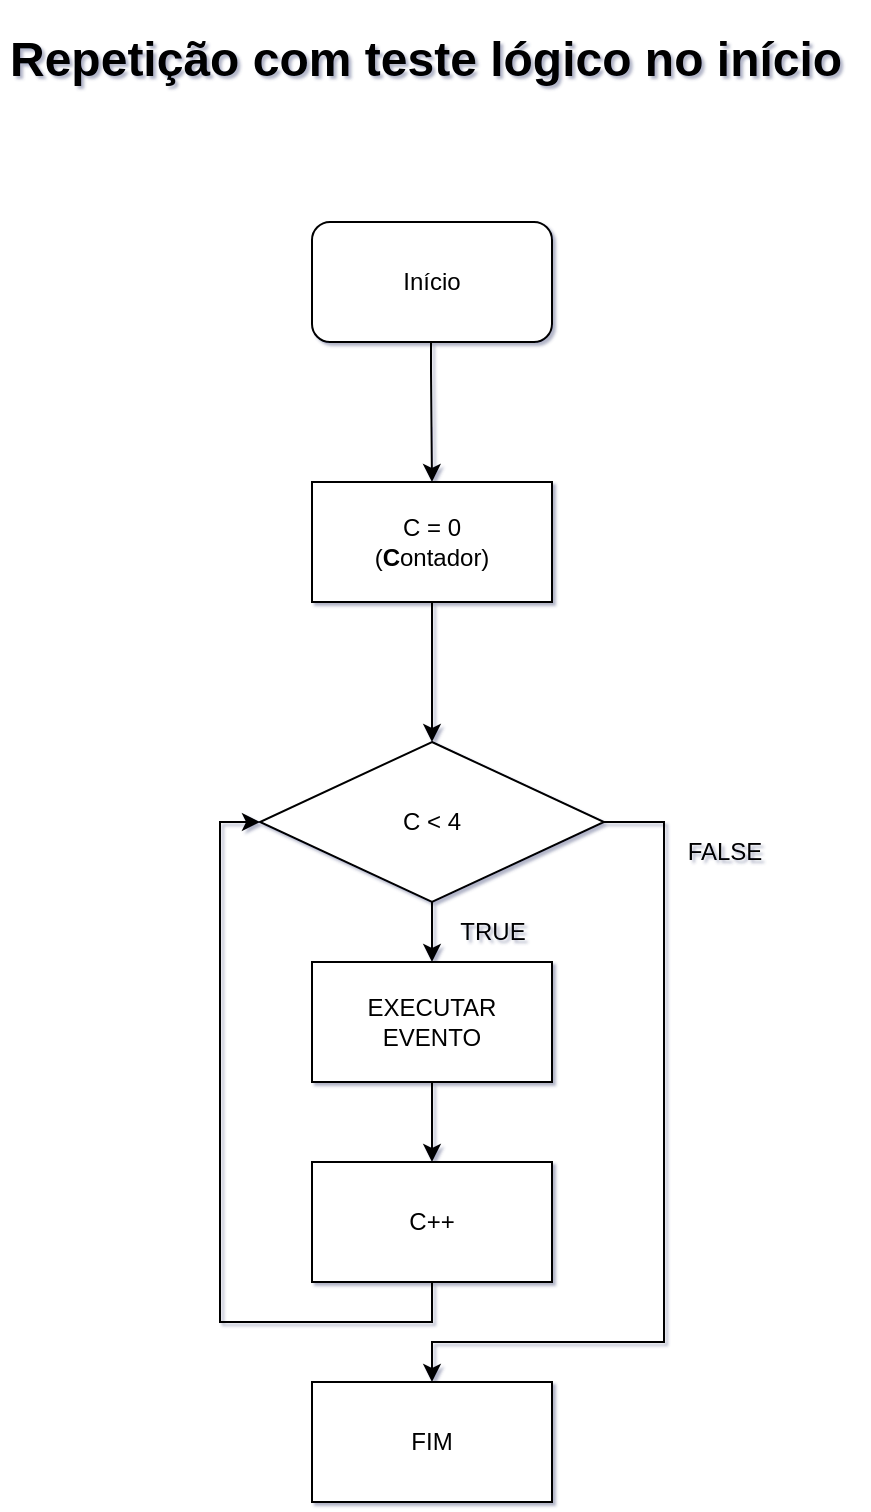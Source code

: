 <mxfile version="20.2.8" type="device" pages="4"><diagram id="mwZkZBTsacqHNl1UAmLb" name="Repetição Teste No Início"><mxGraphModel dx="868" dy="482" grid="1" gridSize="10" guides="1" tooltips="1" connect="1" arrows="1" fold="1" page="1" pageScale="1" pageWidth="827" pageHeight="1169" math="0" shadow="1"><root><mxCell id="0"/><mxCell id="1" parent="0"/><mxCell id="VY9z3VnFP6kdnEPpXius-12" value="" style="edgeStyle=orthogonalEdgeStyle;rounded=0;orthogonalLoop=1;jettySize=auto;html=1;fontSize=12;" parent="1" source="VY9z3VnFP6kdnEPpXius-1" target="VY9z3VnFP6kdnEPpXius-11" edge="1"><mxGeometry relative="1" as="geometry"/></mxCell><mxCell id="VY9z3VnFP6kdnEPpXius-1" value="&lt;h1&gt;Repetição com teste lógico no início&lt;/h1&gt;" style="text;html=1;strokeColor=none;fillColor=none;spacing=5;spacingTop=-20;whiteSpace=wrap;overflow=hidden;rounded=0;" parent="1" vertex="1"><mxGeometry x="198" y="39" width="431" height="120" as="geometry"/></mxCell><mxCell id="VY9z3VnFP6kdnEPpXius-2" value="Início" style="rounded=1;whiteSpace=wrap;html=1;fontSize=12;" parent="1" vertex="1"><mxGeometry x="354" y="140" width="120" height="60" as="geometry"/></mxCell><mxCell id="VY9z3VnFP6kdnEPpXius-14" value="" style="edgeStyle=orthogonalEdgeStyle;rounded=0;orthogonalLoop=1;jettySize=auto;html=1;fontSize=12;" parent="1" source="VY9z3VnFP6kdnEPpXius-11" target="VY9z3VnFP6kdnEPpXius-13" edge="1"><mxGeometry relative="1" as="geometry"/></mxCell><mxCell id="VY9z3VnFP6kdnEPpXius-11" value="C = 0&lt;br&gt;(&lt;b&gt;C&lt;/b&gt;ontador)" style="rounded=0;whiteSpace=wrap;html=1;fontSize=12;" parent="1" vertex="1"><mxGeometry x="354" y="270" width="120" height="60" as="geometry"/></mxCell><mxCell id="NRDz4IhCXr7iaxszvBwq-5" value="" style="edgeStyle=orthogonalEdgeStyle;rounded=0;orthogonalLoop=1;jettySize=auto;html=1;fontSize=12;fontColor=#999999;" parent="1" source="VY9z3VnFP6kdnEPpXius-13" target="NRDz4IhCXr7iaxszvBwq-1" edge="1"><mxGeometry relative="1" as="geometry"/></mxCell><mxCell id="VY9z3VnFP6kdnEPpXius-13" value="C&amp;nbsp;&amp;lt; 4" style="rhombus;whiteSpace=wrap;html=1;rounded=0;" parent="1" vertex="1"><mxGeometry x="328" y="400" width="172" height="80" as="geometry"/></mxCell><mxCell id="VY9z3VnFP6kdnEPpXius-17" value="FIM" style="whiteSpace=wrap;html=1;rounded=0;" parent="1" vertex="1"><mxGeometry x="354" y="720" width="120" height="60" as="geometry"/></mxCell><mxCell id="VY9z3VnFP6kdnEPpXius-21" style="edgeStyle=orthogonalEdgeStyle;rounded=0;orthogonalLoop=1;jettySize=auto;html=1;fontSize=12;entryX=0;entryY=0.5;entryDx=0;entryDy=0;exitX=0.5;exitY=1;exitDx=0;exitDy=0;" parent="1" source="MHpJJWW_OGbOVh6DJXBq-2" target="VY9z3VnFP6kdnEPpXius-13" edge="1"><mxGeometry relative="1" as="geometry"><mxPoint x="200" y="590" as="targetPoint"/><Array as="points"><mxPoint x="414" y="690"/><mxPoint x="308" y="690"/><mxPoint x="308" y="440"/></Array><mxPoint x="414" y="770" as="sourcePoint"/></mxGeometry></mxCell><mxCell id="VY9z3VnFP6kdnEPpXius-26" style="edgeStyle=orthogonalEdgeStyle;rounded=0;orthogonalLoop=1;jettySize=auto;html=1;fontSize=12;entryX=0.5;entryY=0;entryDx=0;entryDy=0;exitX=1;exitY=0.5;exitDx=0;exitDy=0;" parent="1" source="VY9z3VnFP6kdnEPpXius-13" target="VY9z3VnFP6kdnEPpXius-17" edge="1"><mxGeometry relative="1" as="geometry"><mxPoint x="600" y="300" as="targetPoint"/><Array as="points"><mxPoint x="530" y="440"/><mxPoint x="530" y="700"/><mxPoint x="414" y="700"/></Array></mxGeometry></mxCell><mxCell id="MHpJJWW_OGbOVh6DJXBq-3" value="" style="edgeStyle=orthogonalEdgeStyle;rounded=0;orthogonalLoop=1;jettySize=auto;html=1;fontSize=12;fontColor=#000000;" parent="1" source="NRDz4IhCXr7iaxszvBwq-1" target="MHpJJWW_OGbOVh6DJXBq-2" edge="1"><mxGeometry relative="1" as="geometry"/></mxCell><mxCell id="NRDz4IhCXr7iaxszvBwq-1" value="EXECUTAR&lt;br&gt;EVENTO" style="whiteSpace=wrap;html=1;rounded=0;" parent="1" vertex="1"><mxGeometry x="354" y="510" width="120" height="60" as="geometry"/></mxCell><mxCell id="MHpJJWW_OGbOVh6DJXBq-2" value="C++" style="whiteSpace=wrap;html=1;rounded=0;" parent="1" vertex="1"><mxGeometry x="354" y="610" width="120" height="60" as="geometry"/></mxCell><mxCell id="7RKS0wYXXTfYAxcCZVCG-1" value="&lt;font color=&quot;#000000&quot;&gt;TRUE&lt;/font&gt;" style="text;html=1;align=center;verticalAlign=middle;resizable=0;points=[];autosize=1;strokeColor=none;fillColor=none;fontSize=12;fontColor=#999999;" parent="1" vertex="1"><mxGeometry x="414" y="480" width="60" height="30" as="geometry"/></mxCell><mxCell id="7RKS0wYXXTfYAxcCZVCG-2" value="&lt;font color=&quot;#000000&quot;&gt;FALSE&lt;/font&gt;" style="text;html=1;align=center;verticalAlign=middle;resizable=0;points=[];autosize=1;strokeColor=none;fillColor=none;fontSize=12;fontColor=#999999;" parent="1" vertex="1"><mxGeometry x="530" y="440" width="60" height="30" as="geometry"/></mxCell></root></mxGraphModel></diagram><diagram name="Repetição Teste No Final" id="Z-yzgP3N-HMfmbSHHI8j"><mxGraphModel dx="1335" dy="742" grid="1" gridSize="10" guides="1" tooltips="1" connect="1" arrows="1" fold="1" page="1" pageScale="1" pageWidth="827" pageHeight="1169" background="none" math="0" shadow="1"><root><mxCell id="0M3iJPFxxhHwzQWJtFWL-0"/><mxCell id="0M3iJPFxxhHwzQWJtFWL-1" parent="0M3iJPFxxhHwzQWJtFWL-0"/><mxCell id="0M3iJPFxxhHwzQWJtFWL-3" value="&lt;h1&gt;Repetição com teste lógico no final&lt;/h1&gt;&lt;div&gt;&lt;br&gt;&lt;/div&gt;" style="text;html=1;strokeColor=none;fillColor=none;spacing=5;spacingTop=-20;whiteSpace=wrap;overflow=hidden;rounded=0;" vertex="1" parent="0M3iJPFxxhHwzQWJtFWL-1"><mxGeometry x="198" y="40" width="431" height="120" as="geometry"/></mxCell><mxCell id="CxUd_pbWx4Dpc_NA38EO-0" value="" style="edgeStyle=orthogonalEdgeStyle;rounded=0;orthogonalLoop=1;jettySize=auto;html=1;fontSize=12;" edge="1" parent="0M3iJPFxxhHwzQWJtFWL-1" target="CxUd_pbWx4Dpc_NA38EO-3"><mxGeometry relative="1" as="geometry"><mxPoint x="413.5" y="200" as="sourcePoint"/></mxGeometry></mxCell><mxCell id="CxUd_pbWx4Dpc_NA38EO-1" value="Início" style="rounded=0;whiteSpace=wrap;html=1;fontSize=12;" vertex="1" parent="0M3iJPFxxhHwzQWJtFWL-1"><mxGeometry x="354" y="140" width="120" height="60" as="geometry"/></mxCell><mxCell id="CxUd_pbWx4Dpc_NA38EO-2" value="" style="edgeStyle=orthogonalEdgeStyle;rounded=0;orthogonalLoop=1;jettySize=auto;html=1;fontSize=12;" edge="1" parent="0M3iJPFxxhHwzQWJtFWL-1" source="CxUd_pbWx4Dpc_NA38EO-3" target="CxUd_pbWx4Dpc_NA38EO-15"><mxGeometry relative="1" as="geometry"><mxPoint x="414" y="400" as="targetPoint"/></mxGeometry></mxCell><mxCell id="CxUd_pbWx4Dpc_NA38EO-3" value="C = 0&lt;br&gt;(&lt;b&gt;C&lt;/b&gt;ontador)" style="rounded=0;whiteSpace=wrap;html=1;fontSize=12;" vertex="1" parent="0M3iJPFxxhHwzQWJtFWL-1"><mxGeometry x="354" y="270" width="120" height="60" as="geometry"/></mxCell><mxCell id="CxUd_pbWx4Dpc_NA38EO-4" value="" style="edgeStyle=orthogonalEdgeStyle;rounded=0;orthogonalLoop=1;jettySize=auto;html=1;fontSize=12;fontColor=#999999;" edge="1" parent="0M3iJPFxxhHwzQWJtFWL-1" source="CxUd_pbWx4Dpc_NA38EO-15"><mxGeometry relative="1" as="geometry"><mxPoint x="414" y="480" as="sourcePoint"/><mxPoint x="414" y="510" as="targetPoint"/></mxGeometry></mxCell><mxCell id="CxUd_pbWx4Dpc_NA38EO-8" value="FIM" style="whiteSpace=wrap;html=1;rounded=0;" vertex="1" parent="0M3iJPFxxhHwzQWJtFWL-1"><mxGeometry x="354" y="740" width="120" height="60" as="geometry"/></mxCell><mxCell id="CxUd_pbWx4Dpc_NA38EO-11" style="edgeStyle=orthogonalEdgeStyle;rounded=0;orthogonalLoop=1;jettySize=auto;html=1;fontSize=12;entryX=1;entryY=0.5;entryDx=0;entryDy=0;exitX=1;exitY=0.5;exitDx=0;exitDy=0;" edge="1" parent="0M3iJPFxxhHwzQWJtFWL-1" source="CxUd_pbWx4Dpc_NA38EO-15" target="CxUd_pbWx4Dpc_NA38EO-14"><mxGeometry relative="1" as="geometry"><mxPoint x="600" y="300" as="targetPoint"/><Array as="points"><mxPoint x="530" y="440"/><mxPoint x="530" y="650"/></Array><mxPoint x="500" y="440" as="sourcePoint"/></mxGeometry></mxCell><mxCell id="CxUd_pbWx4Dpc_NA38EO-12" value="" style="edgeStyle=orthogonalEdgeStyle;rounded=0;orthogonalLoop=1;jettySize=auto;html=1;fontSize=12;fontColor=#999999;" edge="1" parent="0M3iJPFxxhHwzQWJtFWL-1"><mxGeometry relative="1" as="geometry"><mxPoint x="414" y="570" as="sourcePoint"/><mxPoint x="414" y="610" as="targetPoint"/></mxGeometry></mxCell><mxCell id="CxUd_pbWx4Dpc_NA38EO-20" value="" style="edgeStyle=orthogonalEdgeStyle;rounded=0;orthogonalLoop=1;jettySize=auto;html=1;fontSize=12;fontColor=#999999;" edge="1" parent="0M3iJPFxxhHwzQWJtFWL-1" source="CxUd_pbWx4Dpc_NA38EO-14" target="CxUd_pbWx4Dpc_NA38EO-8"><mxGeometry relative="1" as="geometry"/></mxCell><mxCell id="CxUd_pbWx4Dpc_NA38EO-14" value="C &amp;lt; 4" style="rhombus;whiteSpace=wrap;html=1;rounded=0;" vertex="1" parent="0M3iJPFxxhHwzQWJtFWL-1"><mxGeometry x="328" y="610" width="172" height="80" as="geometry"/></mxCell><mxCell id="CxUd_pbWx4Dpc_NA38EO-15" value="EXECUTAR&lt;br&gt;EVENTO" style="whiteSpace=wrap;html=1;rounded=0;" vertex="1" parent="0M3iJPFxxhHwzQWJtFWL-1"><mxGeometry x="354" y="410" width="120" height="60" as="geometry"/></mxCell><mxCell id="CxUd_pbWx4Dpc_NA38EO-16" value="C++" style="whiteSpace=wrap;html=1;rounded=0;" vertex="1" parent="0M3iJPFxxhHwzQWJtFWL-1"><mxGeometry x="354" y="510" width="120" height="60" as="geometry"/></mxCell><mxCell id="CxUd_pbWx4Dpc_NA38EO-21" value="&lt;font color=&quot;#000000&quot;&gt;TRUE&lt;/font&gt;" style="text;html=1;align=center;verticalAlign=middle;resizable=0;points=[];autosize=1;strokeColor=none;fillColor=none;fontSize=12;fontColor=#999999;rounded=0;" vertex="1" parent="0M3iJPFxxhHwzQWJtFWL-1"><mxGeometry x="414" y="700" width="60" height="30" as="geometry"/></mxCell><mxCell id="CxUd_pbWx4Dpc_NA38EO-22" value="&lt;font color=&quot;#000000&quot;&gt;FALSE&lt;/font&gt;" style="text;html=1;align=center;verticalAlign=middle;resizable=0;points=[];autosize=1;strokeColor=none;fillColor=none;fontSize=12;fontColor=#999999;rounded=0;" vertex="1" parent="0M3iJPFxxhHwzQWJtFWL-1"><mxGeometry x="530" y="540" width="60" height="30" as="geometry"/></mxCell></root></mxGraphModel></diagram><diagram name="Repetição com Variável de Controle" id="oA8KGV7VfzkxHeeoaLa_"><mxGraphModel dx="868" dy="482" grid="1" gridSize="10" guides="1" tooltips="1" connect="1" arrows="1" fold="1" page="1" pageScale="1" pageWidth="827" pageHeight="1169" background="none" math="0" shadow="1"><root><mxCell id="ISXOSzZJW96yM2HjwRe9-0"/><mxCell id="ISXOSzZJW96yM2HjwRe9-1" parent="ISXOSzZJW96yM2HjwRe9-0"/><mxCell id="ISXOSzZJW96yM2HjwRe9-3" value="" style="edgeStyle=orthogonalEdgeStyle;rounded=0;orthogonalLoop=1;jettySize=auto;html=1;fontSize=12;" edge="1" parent="ISXOSzZJW96yM2HjwRe9-1"><mxGeometry relative="1" as="geometry"><mxPoint x="413.5" y="200" as="sourcePoint"/><mxPoint x="414" y="270" as="targetPoint"/><Array as="points"><mxPoint x="414" y="230"/><mxPoint x="414" y="230"/></Array></mxGeometry></mxCell><mxCell id="8lx7G81jisw8Ync3z2aP-2" value="" style="edgeStyle=orthogonalEdgeStyle;orthogonalLoop=1;jettySize=auto;html=1;fontSize=12;fontColor=#000000;" edge="1" parent="ISXOSzZJW96yM2HjwRe9-1" source="ISXOSzZJW96yM2HjwRe9-4" target="8lx7G81jisw8Ync3z2aP-0"><mxGeometry relative="1" as="geometry"/></mxCell><mxCell id="ISXOSzZJW96yM2HjwRe9-4" value="Início" style="rounded=0;whiteSpace=wrap;html=1;fontSize=12;" vertex="1" parent="ISXOSzZJW96yM2HjwRe9-1"><mxGeometry x="354" y="140" width="120" height="60" as="geometry"/></mxCell><mxCell id="ISXOSzZJW96yM2HjwRe9-9" style="edgeStyle=orthogonalEdgeStyle;rounded=0;orthogonalLoop=1;jettySize=auto;html=1;fontSize=12;entryX=1;entryY=0.5;entryDx=0;entryDy=0;exitX=1;exitY=0.5;exitDx=0;exitDy=0;" edge="1" parent="ISXOSzZJW96yM2HjwRe9-1" source="8lx7G81jisw8Ync3z2aP-0" target="ISXOSzZJW96yM2HjwRe9-14"><mxGeometry relative="1" as="geometry"><mxPoint x="600" y="300" as="targetPoint"/><Array as="points"><mxPoint x="530" y="290"/><mxPoint x="530" y="540"/></Array><mxPoint x="500" y="440" as="sourcePoint"/></mxGeometry></mxCell><mxCell id="8lx7G81jisw8Ync3z2aP-3" value="" style="edgeStyle=orthogonalEdgeStyle;orthogonalLoop=1;jettySize=auto;html=1;fontSize=12;fontColor=#000000;entryX=0;entryY=0.5;entryDx=0;entryDy=0;" edge="1" parent="ISXOSzZJW96yM2HjwRe9-1" source="ISXOSzZJW96yM2HjwRe9-13" target="8lx7G81jisw8Ync3z2aP-0"><mxGeometry relative="1" as="geometry"><Array as="points"><mxPoint x="414" y="490"/><mxPoint x="298" y="490"/><mxPoint x="298" y="290"/></Array></mxGeometry></mxCell><mxCell id="ISXOSzZJW96yM2HjwRe9-13" value="EXECUTAR&lt;br&gt;EVENTO" style="whiteSpace=wrap;html=1;rounded=0;" vertex="1" parent="ISXOSzZJW96yM2HjwRe9-1"><mxGeometry x="354" y="410" width="120" height="60" as="geometry"/></mxCell><mxCell id="ISXOSzZJW96yM2HjwRe9-14" value="FIM" style="whiteSpace=wrap;html=1;rounded=0;" vertex="1" parent="ISXOSzZJW96yM2HjwRe9-1"><mxGeometry x="354" y="510" width="120" height="60" as="geometry"/></mxCell><mxCell id="ISXOSzZJW96yM2HjwRe9-16" value="&lt;font color=&quot;#000000&quot;&gt;FALSE&lt;/font&gt;" style="text;html=1;align=center;verticalAlign=middle;resizable=0;points=[];autosize=1;strokeColor=none;fillColor=none;fontSize=12;fontColor=#999999;rounded=0;" vertex="1" parent="ISXOSzZJW96yM2HjwRe9-1"><mxGeometry x="530" y="290" width="60" height="30" as="geometry"/></mxCell><mxCell id="8lx7G81jisw8Ync3z2aP-4" value="" style="edgeStyle=orthogonalEdgeStyle;orthogonalLoop=1;jettySize=auto;html=1;fontSize=12;fontColor=#000000;" edge="1" parent="ISXOSzZJW96yM2HjwRe9-1" source="8lx7G81jisw8Ync3z2aP-0" target="ISXOSzZJW96yM2HjwRe9-13"><mxGeometry relative="1" as="geometry"/></mxCell><mxCell id="8lx7G81jisw8Ync3z2aP-0" value="FOR (int C = 0; C &amp;lt;= 3; C++)&lt;br&gt;(&lt;b&gt;C&lt;/b&gt;ontador)" style="shape=hexagon;perimeter=hexagonPerimeter2;whiteSpace=wrap;html=1;fixedSize=1;fontSize=12;fontColor=#000000;" vertex="1" parent="ISXOSzZJW96yM2HjwRe9-1"><mxGeometry x="318" y="250" width="192" height="80" as="geometry"/></mxCell><mxCell id="8lx7G81jisw8Ync3z2aP-5" value="&lt;font color=&quot;#000000&quot;&gt;TRUE&lt;/font&gt;" style="text;html=1;align=center;verticalAlign=middle;resizable=0;points=[];autosize=1;strokeColor=none;fillColor=none;fontSize=12;fontColor=#999999;" vertex="1" parent="ISXOSzZJW96yM2HjwRe9-1"><mxGeometry x="414" y="350" width="60" height="30" as="geometry"/></mxCell><mxCell id="jZOZmwV1JAV69_EmBklP-0" value="" style="edgeStyle=orthogonalEdgeStyle;rounded=0;orthogonalLoop=1;jettySize=auto;html=1;fontSize=12;" edge="1" parent="ISXOSzZJW96yM2HjwRe9-1"><mxGeometry relative="1" as="geometry"><mxPoint x="413.5" y="710" as="sourcePoint"/><mxPoint x="414" y="780" as="targetPoint"/><Array as="points"><mxPoint x="414" y="740"/><mxPoint x="414" y="740"/></Array></mxGeometry></mxCell><mxCell id="jZOZmwV1JAV69_EmBklP-1" value="" style="edgeStyle=orthogonalEdgeStyle;orthogonalLoop=1;jettySize=auto;html=1;fontSize=12;fontColor=#000000;" edge="1" source="jZOZmwV1JAV69_EmBklP-2" target="jZOZmwV1JAV69_EmBklP-9" parent="ISXOSzZJW96yM2HjwRe9-1"><mxGeometry relative="1" as="geometry"/></mxCell><mxCell id="jZOZmwV1JAV69_EmBklP-2" value="Início" style="rounded=0;whiteSpace=wrap;html=1;fontSize=12;" vertex="1" parent="ISXOSzZJW96yM2HjwRe9-1"><mxGeometry x="354" y="650" width="120" height="60" as="geometry"/></mxCell><mxCell id="jZOZmwV1JAV69_EmBklP-3" style="edgeStyle=orthogonalEdgeStyle;rounded=0;orthogonalLoop=1;jettySize=auto;html=1;fontSize=12;entryX=1;entryY=0.5;entryDx=0;entryDy=0;exitX=1;exitY=0.5;exitDx=0;exitDy=0;" edge="1" source="jZOZmwV1JAV69_EmBklP-9" target="jZOZmwV1JAV69_EmBklP-6" parent="ISXOSzZJW96yM2HjwRe9-1"><mxGeometry relative="1" as="geometry"><mxPoint x="600" y="810" as="targetPoint"/><Array as="points"><mxPoint x="530" y="800"/><mxPoint x="530" y="1050"/></Array><mxPoint x="500" y="950" as="sourcePoint"/></mxGeometry></mxCell><mxCell id="jZOZmwV1JAV69_EmBklP-4" value="" style="edgeStyle=orthogonalEdgeStyle;orthogonalLoop=1;jettySize=auto;html=1;fontSize=12;fontColor=#000000;entryX=0;entryY=0.5;entryDx=0;entryDy=0;" edge="1" source="jZOZmwV1JAV69_EmBklP-5" target="jZOZmwV1JAV69_EmBklP-9" parent="ISXOSzZJW96yM2HjwRe9-1"><mxGeometry relative="1" as="geometry"><Array as="points"><mxPoint x="414" y="1000"/><mxPoint x="298" y="1000"/><mxPoint x="298" y="800"/></Array></mxGeometry></mxCell><mxCell id="jZOZmwV1JAV69_EmBklP-5" value="EXECUTAR&lt;br&gt;EVENTO" style="whiteSpace=wrap;html=1;rounded=0;" vertex="1" parent="ISXOSzZJW96yM2HjwRe9-1"><mxGeometry x="354" y="920" width="120" height="60" as="geometry"/></mxCell><mxCell id="jZOZmwV1JAV69_EmBklP-6" value="FIM" style="whiteSpace=wrap;html=1;rounded=0;" vertex="1" parent="ISXOSzZJW96yM2HjwRe9-1"><mxGeometry x="354" y="1020" width="120" height="60" as="geometry"/></mxCell><mxCell id="jZOZmwV1JAV69_EmBklP-7" value="&lt;font color=&quot;#000000&quot;&gt;FALSE&lt;/font&gt;" style="text;html=1;align=center;verticalAlign=middle;resizable=0;points=[];autosize=1;strokeColor=none;fillColor=none;fontSize=12;fontColor=#999999;rounded=0;" vertex="1" parent="ISXOSzZJW96yM2HjwRe9-1"><mxGeometry x="530" y="800" width="60" height="30" as="geometry"/></mxCell><mxCell id="jZOZmwV1JAV69_EmBklP-8" value="" style="edgeStyle=orthogonalEdgeStyle;orthogonalLoop=1;jettySize=auto;html=1;fontSize=12;fontColor=#000000;" edge="1" source="jZOZmwV1JAV69_EmBklP-9" target="jZOZmwV1JAV69_EmBklP-5" parent="ISXOSzZJW96yM2HjwRe9-1"><mxGeometry relative="1" as="geometry"/></mxCell><mxCell id="jZOZmwV1JAV69_EmBklP-9" value="FOR (int C = 0; C &amp;lt;= 10; C+=2)&lt;br&gt;(&lt;b&gt;C&lt;/b&gt;ontador)" style="shape=hexagon;perimeter=hexagonPerimeter2;whiteSpace=wrap;html=1;fixedSize=1;fontSize=12;fontColor=#000000;" vertex="1" parent="ISXOSzZJW96yM2HjwRe9-1"><mxGeometry x="318" y="760" width="192" height="80" as="geometry"/></mxCell><mxCell id="jZOZmwV1JAV69_EmBklP-10" value="&lt;font color=&quot;#000000&quot;&gt;TRUE&lt;/font&gt;" style="text;html=1;align=center;verticalAlign=middle;resizable=0;points=[];autosize=1;strokeColor=none;fillColor=none;fontSize=12;fontColor=#999999;" vertex="1" parent="ISXOSzZJW96yM2HjwRe9-1"><mxGeometry x="414" y="860" width="60" height="30" as="geometry"/></mxCell><mxCell id="jZOZmwV1JAV69_EmBklP-11" value="" style="edgeStyle=orthogonalEdgeStyle;rounded=0;orthogonalLoop=1;jettySize=auto;html=1;fontSize=12;" edge="1" parent="ISXOSzZJW96yM2HjwRe9-1"><mxGeometry relative="1" as="geometry"><mxPoint x="413.5" y="1229" as="sourcePoint"/><mxPoint x="414" y="1299" as="targetPoint"/><Array as="points"><mxPoint x="414" y="1259"/><mxPoint x="414" y="1259"/></Array></mxGeometry></mxCell><mxCell id="jZOZmwV1JAV69_EmBklP-12" value="" style="edgeStyle=orthogonalEdgeStyle;orthogonalLoop=1;jettySize=auto;html=1;fontSize=12;fontColor=#000000;" edge="1" source="jZOZmwV1JAV69_EmBklP-13" target="jZOZmwV1JAV69_EmBklP-20" parent="ISXOSzZJW96yM2HjwRe9-1"><mxGeometry relative="1" as="geometry"/></mxCell><mxCell id="jZOZmwV1JAV69_EmBklP-13" value="Início" style="rounded=0;whiteSpace=wrap;html=1;fontSize=12;" vertex="1" parent="ISXOSzZJW96yM2HjwRe9-1"><mxGeometry x="354" y="1169" width="120" height="60" as="geometry"/></mxCell><mxCell id="jZOZmwV1JAV69_EmBklP-14" style="edgeStyle=orthogonalEdgeStyle;rounded=0;orthogonalLoop=1;jettySize=auto;html=1;fontSize=12;entryX=1;entryY=0.5;entryDx=0;entryDy=0;exitX=1;exitY=0.5;exitDx=0;exitDy=0;" edge="1" source="jZOZmwV1JAV69_EmBklP-20" target="jZOZmwV1JAV69_EmBklP-17" parent="ISXOSzZJW96yM2HjwRe9-1"><mxGeometry relative="1" as="geometry"><mxPoint x="600" y="1329" as="targetPoint"/><Array as="points"><mxPoint x="530" y="1319"/><mxPoint x="530" y="1569"/></Array><mxPoint x="500" y="1469" as="sourcePoint"/></mxGeometry></mxCell><mxCell id="jZOZmwV1JAV69_EmBklP-15" value="" style="edgeStyle=orthogonalEdgeStyle;orthogonalLoop=1;jettySize=auto;html=1;fontSize=12;fontColor=#000000;entryX=0;entryY=0.5;entryDx=0;entryDy=0;" edge="1" source="jZOZmwV1JAV69_EmBklP-16" target="jZOZmwV1JAV69_EmBklP-20" parent="ISXOSzZJW96yM2HjwRe9-1"><mxGeometry relative="1" as="geometry"><Array as="points"><mxPoint x="414" y="1519"/><mxPoint x="298" y="1519"/><mxPoint x="298" y="1319"/></Array></mxGeometry></mxCell><mxCell id="jZOZmwV1JAV69_EmBklP-16" value="EXECUTAR&lt;br&gt;EVENTO" style="whiteSpace=wrap;html=1;rounded=0;" vertex="1" parent="ISXOSzZJW96yM2HjwRe9-1"><mxGeometry x="354" y="1439" width="120" height="60" as="geometry"/></mxCell><mxCell id="jZOZmwV1JAV69_EmBklP-17" value="FIM" style="whiteSpace=wrap;html=1;rounded=0;" vertex="1" parent="ISXOSzZJW96yM2HjwRe9-1"><mxGeometry x="354" y="1539" width="120" height="60" as="geometry"/></mxCell><mxCell id="jZOZmwV1JAV69_EmBklP-18" value="&lt;font color=&quot;#000000&quot;&gt;FALSE&lt;/font&gt;" style="text;html=1;align=center;verticalAlign=middle;resizable=0;points=[];autosize=1;strokeColor=none;fillColor=none;fontSize=12;fontColor=#999999;rounded=0;" vertex="1" parent="ISXOSzZJW96yM2HjwRe9-1"><mxGeometry x="530" y="1319" width="60" height="30" as="geometry"/></mxCell><mxCell id="jZOZmwV1JAV69_EmBklP-19" value="" style="edgeStyle=orthogonalEdgeStyle;orthogonalLoop=1;jettySize=auto;html=1;fontSize=12;fontColor=#000000;" edge="1" source="jZOZmwV1JAV69_EmBklP-20" target="jZOZmwV1JAV69_EmBklP-16" parent="ISXOSzZJW96yM2HjwRe9-1"><mxGeometry relative="1" as="geometry"/></mxCell><mxCell id="jZOZmwV1JAV69_EmBklP-20" value="FOR (int C = 50; C &amp;gt;= 0; C-=5)&lt;br&gt;(&lt;b&gt;C&lt;/b&gt;ontador)" style="shape=hexagon;perimeter=hexagonPerimeter2;whiteSpace=wrap;html=1;fixedSize=1;fontSize=12;fontColor=#000000;" vertex="1" parent="ISXOSzZJW96yM2HjwRe9-1"><mxGeometry x="318" y="1279" width="192" height="80" as="geometry"/></mxCell><mxCell id="jZOZmwV1JAV69_EmBklP-21" value="&lt;font color=&quot;#000000&quot;&gt;TRUE&lt;/font&gt;" style="text;html=1;align=center;verticalAlign=middle;resizable=0;points=[];autosize=1;strokeColor=none;fillColor=none;fontSize=12;fontColor=#999999;" vertex="1" parent="ISXOSzZJW96yM2HjwRe9-1"><mxGeometry x="414" y="1379" width="60" height="30" as="geometry"/></mxCell><mxCell id="jZOZmwV1JAV69_EmBklP-22" value="&lt;font color=&quot;#808080&quot;&gt;&lt;b&gt;PORTUGOL:&lt;br&gt;&lt;/b&gt;PARA C &amp;lt;- 0 FAÇA 3 PASSO 1&lt;br&gt;(Adiciona de 1 em 1&amp;nbsp;&lt;/font&gt;&lt;span style=&quot;color: rgb(128, 128, 128);&quot;&gt;enquanto 0 for menor ou igual a 3&lt;/span&gt;&lt;font color=&quot;#808080&quot;&gt;)&lt;br&gt;&lt;/font&gt;" style="text;html=1;strokeColor=none;fillColor=none;align=center;verticalAlign=middle;whiteSpace=wrap;rounded=0;fontSize=12;fontColor=#000000;" vertex="1" parent="ISXOSzZJW96yM2HjwRe9-1"><mxGeometry x="60" y="250" width="180" height="210" as="geometry"/></mxCell><mxCell id="jZOZmwV1JAV69_EmBklP-23" value="&lt;font color=&quot;#808080&quot;&gt;&lt;b&gt;PORTUGOL:&lt;br&gt;&lt;/b&gt;PARA C &amp;lt;- 0 FAÇA 10&amp;nbsp;PASSO 2&lt;br&gt;(Adiciona de 2 em 2 enquanto 0 for menor ou igual a 10)&lt;br&gt;&lt;/font&gt;" style="text;html=1;strokeColor=none;fillColor=none;align=center;verticalAlign=middle;whiteSpace=wrap;rounded=0;fontSize=12;fontColor=#000000;" vertex="1" parent="ISXOSzZJW96yM2HjwRe9-1"><mxGeometry x="60" y="760" width="180" height="210" as="geometry"/></mxCell><mxCell id="jZOZmwV1JAV69_EmBklP-24" value="&lt;font color=&quot;#808080&quot;&gt;&lt;b&gt;PORTUGOL:&lt;br&gt;&lt;/b&gt;PARA C &amp;lt;- 50 FAÇA 0 PASSO -5&lt;br&gt;&lt;/font&gt;&lt;span style=&quot;color: rgb(128, 128, 128);&quot;&gt;(Remove de 5 em 5&amp;nbsp;&lt;/span&gt;&lt;span style=&quot;color: rgb(128, 128, 128);&quot;&gt;enquanto 50 for maior ou igual a 0&lt;/span&gt;&lt;span style=&quot;color: rgb(128, 128, 128);&quot;&gt;)&lt;/span&gt;&lt;font color=&quot;#808080&quot;&gt;&lt;br&gt;&lt;/font&gt;" style="text;html=1;strokeColor=none;fillColor=none;align=center;verticalAlign=middle;whiteSpace=wrap;rounded=0;fontSize=12;fontColor=#000000;" vertex="1" parent="ISXOSzZJW96yM2HjwRe9-1"><mxGeometry x="60" y="1279" width="180" height="210" as="geometry"/></mxCell><mxCell id="QucMLnvA856AsnuD0sOz-0" value="" style="edgeStyle=orthogonalEdgeStyle;rounded=0;orthogonalLoop=1;jettySize=auto;html=1;fontSize=12;" edge="1" parent="ISXOSzZJW96yM2HjwRe9-1"><mxGeometry relative="1" as="geometry"><mxPoint x="413.5" y="1750" as="sourcePoint"/><mxPoint x="414" y="1820" as="targetPoint"/><Array as="points"><mxPoint x="414" y="1780"/><mxPoint x="414" y="1780"/></Array></mxGeometry></mxCell><mxCell id="QucMLnvA856AsnuD0sOz-1" value="" style="edgeStyle=orthogonalEdgeStyle;orthogonalLoop=1;jettySize=auto;html=1;fontSize=12;fontColor=#000000;" edge="1" source="QucMLnvA856AsnuD0sOz-2" target="QucMLnvA856AsnuD0sOz-9" parent="ISXOSzZJW96yM2HjwRe9-1"><mxGeometry relative="1" as="geometry"/></mxCell><mxCell id="QucMLnvA856AsnuD0sOz-2" value="Início" style="rounded=0;whiteSpace=wrap;html=1;fontSize=12;" vertex="1" parent="ISXOSzZJW96yM2HjwRe9-1"><mxGeometry x="354" y="1690" width="120" height="60" as="geometry"/></mxCell><mxCell id="QucMLnvA856AsnuD0sOz-3" style="edgeStyle=orthogonalEdgeStyle;rounded=0;orthogonalLoop=1;jettySize=auto;html=1;fontSize=12;entryX=1;entryY=0.5;entryDx=0;entryDy=0;exitX=1;exitY=0.5;exitDx=0;exitDy=0;" edge="1" source="QucMLnvA856AsnuD0sOz-9" target="QucMLnvA856AsnuD0sOz-6" parent="ISXOSzZJW96yM2HjwRe9-1"><mxGeometry relative="1" as="geometry"><mxPoint x="600" y="1850" as="targetPoint"/><Array as="points"><mxPoint x="530" y="1840"/><mxPoint x="530" y="2090"/></Array><mxPoint x="500" y="1990" as="sourcePoint"/></mxGeometry></mxCell><mxCell id="QucMLnvA856AsnuD0sOz-4" value="" style="edgeStyle=orthogonalEdgeStyle;orthogonalLoop=1;jettySize=auto;html=1;fontSize=12;fontColor=#000000;entryX=0;entryY=0.5;entryDx=0;entryDy=0;" edge="1" source="QucMLnvA856AsnuD0sOz-5" target="QucMLnvA856AsnuD0sOz-9" parent="ISXOSzZJW96yM2HjwRe9-1"><mxGeometry relative="1" as="geometry"><Array as="points"><mxPoint x="414" y="2040"/><mxPoint x="298" y="2040"/><mxPoint x="298" y="1840"/></Array></mxGeometry></mxCell><mxCell id="QucMLnvA856AsnuD0sOz-5" value="EXECUTAR&lt;br&gt;EVENTO" style="whiteSpace=wrap;html=1;rounded=0;" vertex="1" parent="ISXOSzZJW96yM2HjwRe9-1"><mxGeometry x="354" y="1960" width="120" height="60" as="geometry"/></mxCell><mxCell id="QucMLnvA856AsnuD0sOz-6" value="FIM" style="whiteSpace=wrap;html=1;rounded=0;" vertex="1" parent="ISXOSzZJW96yM2HjwRe9-1"><mxGeometry x="354" y="2060" width="120" height="60" as="geometry"/></mxCell><mxCell id="QucMLnvA856AsnuD0sOz-7" value="&lt;font color=&quot;#000000&quot;&gt;FALSE&lt;/font&gt;" style="text;html=1;align=center;verticalAlign=middle;resizable=0;points=[];autosize=1;strokeColor=none;fillColor=none;fontSize=12;fontColor=#999999;rounded=0;" vertex="1" parent="ISXOSzZJW96yM2HjwRe9-1"><mxGeometry x="530" y="1840" width="60" height="30" as="geometry"/></mxCell><mxCell id="QucMLnvA856AsnuD0sOz-8" value="" style="edgeStyle=orthogonalEdgeStyle;orthogonalLoop=1;jettySize=auto;html=1;fontSize=12;fontColor=#000000;" edge="1" source="QucMLnvA856AsnuD0sOz-9" target="QucMLnvA856AsnuD0sOz-5" parent="ISXOSzZJW96yM2HjwRe9-1"><mxGeometry relative="1" as="geometry"/></mxCell><mxCell id="QucMLnvA856AsnuD0sOz-9" value="FOR (int C = 5; C &amp;gt;= -5; C--)&lt;br&gt;(&lt;b&gt;C&lt;/b&gt;ontador)" style="shape=hexagon;perimeter=hexagonPerimeter2;whiteSpace=wrap;html=1;fixedSize=1;fontSize=12;fontColor=#000000;" vertex="1" parent="ISXOSzZJW96yM2HjwRe9-1"><mxGeometry x="318" y="1800" width="192" height="80" as="geometry"/></mxCell><mxCell id="QucMLnvA856AsnuD0sOz-10" value="&lt;font color=&quot;#000000&quot;&gt;TRUE&lt;/font&gt;" style="text;html=1;align=center;verticalAlign=middle;resizable=0;points=[];autosize=1;strokeColor=none;fillColor=none;fontSize=12;fontColor=#999999;" vertex="1" parent="ISXOSzZJW96yM2HjwRe9-1"><mxGeometry x="414" y="1900" width="60" height="30" as="geometry"/></mxCell><mxCell id="QucMLnvA856AsnuD0sOz-11" value="&lt;font color=&quot;#808080&quot;&gt;&lt;b&gt;PORTUGOL:&lt;br&gt;&lt;/b&gt;PARA C &amp;lt;- 5 FAÇA -5 PASSO -1&lt;br&gt;&lt;/font&gt;&lt;span style=&quot;color: rgb(128, 128, 128);&quot;&gt;(Remove de 1 em 1&amp;nbsp;&lt;/span&gt;&lt;span style=&quot;color: rgb(128, 128, 128);&quot;&gt;enquanto 5 for maior ou igual a -5&lt;/span&gt;&lt;span style=&quot;color: rgb(128, 128, 128);&quot;&gt;)&lt;/span&gt;&lt;font color=&quot;#808080&quot;&gt;&lt;br&gt;&lt;/font&gt;" style="text;html=1;strokeColor=none;fillColor=none;align=center;verticalAlign=middle;whiteSpace=wrap;rounded=0;fontSize=12;fontColor=#000000;" vertex="1" parent="ISXOSzZJW96yM2HjwRe9-1"><mxGeometry x="60" y="1800" width="180" height="210" as="geometry"/></mxCell><mxCell id="QucMLnvA856AsnuD0sOz-13" value="ADIÇÃO" style="text;html=1;strokeColor=none;fillColor=none;align=center;verticalAlign=middle;whiteSpace=wrap;rounded=0;fontSize=12;fontColor=#808080;" vertex="1" parent="ISXOSzZJW96yM2HjwRe9-1"><mxGeometry x="530" y="170" width="60" height="30" as="geometry"/></mxCell><mxCell id="QucMLnvA856AsnuD0sOz-14" value="ADIÇÃO" style="text;html=1;strokeColor=none;fillColor=none;align=center;verticalAlign=middle;whiteSpace=wrap;rounded=0;fontSize=12;fontColor=#808080;" vertex="1" parent="ISXOSzZJW96yM2HjwRe9-1"><mxGeometry x="530" y="680" width="60" height="30" as="geometry"/></mxCell><mxCell id="QucMLnvA856AsnuD0sOz-15" value="SUBTRAÇÃO" style="text;html=1;strokeColor=none;fillColor=none;align=center;verticalAlign=middle;whiteSpace=wrap;rounded=0;fontSize=12;fontColor=#808080;" vertex="1" parent="ISXOSzZJW96yM2HjwRe9-1"><mxGeometry x="530" y="1199" width="60" height="30" as="geometry"/></mxCell><mxCell id="QucMLnvA856AsnuD0sOz-16" value="SUBTRAÇÃO" style="text;html=1;strokeColor=none;fillColor=none;align=center;verticalAlign=middle;whiteSpace=wrap;rounded=0;fontSize=12;fontColor=#808080;" vertex="1" parent="ISXOSzZJW96yM2HjwRe9-1"><mxGeometry x="530" y="1720" width="60" height="30" as="geometry"/></mxCell><mxCell id="QucMLnvA856AsnuD0sOz-18" value="&lt;h1&gt;&lt;font color=&quot;#000000&quot;&gt;Repetição com variável de Controle&lt;/font&gt;&lt;/h1&gt;&lt;p&gt;&lt;font color=&quot;#000000&quot;&gt;Estrutura para realizar iteração e repetição de comandos&lt;/font&gt;&lt;/p&gt;" style="text;html=1;strokeColor=none;fillColor=none;spacing=5;spacingTop=-20;whiteSpace=wrap;overflow=hidden;rounded=0;fontSize=12;fontColor=#808080;" vertex="1" parent="ISXOSzZJW96yM2HjwRe9-1"><mxGeometry x="198" y="40" width="442" height="120" as="geometry"/></mxCell></root></mxGraphModel></diagram><diagram id="qI6bX2yqL0xVJQYN0Sob" name="Estrutura condicional composta"><mxGraphModel dx="827" dy="459" grid="1" gridSize="10" guides="1" tooltips="1" connect="1" arrows="1" fold="1" page="1" pageScale="1" pageWidth="827" pageHeight="1169" math="0" shadow="1"><root><mxCell id="0"/><mxCell id="1" parent="0"/><mxCell id="6fxzqc87mauYnbN2CdsX-1" value="" style="edgeStyle=orthogonalEdgeStyle;rounded=0;orthogonalLoop=1;jettySize=auto;html=1;" parent="1" source="6fxzqc87mauYnbN2CdsX-2" edge="1"><mxGeometry relative="1" as="geometry"><mxPoint x="332" y="220" as="targetPoint"/></mxGeometry></mxCell><mxCell id="6fxzqc87mauYnbN2CdsX-2" value="Ínicio" style="rounded=1;whiteSpace=wrap;html=1;" parent="1" vertex="1"><mxGeometry x="272" y="120" width="120" height="60" as="geometry"/></mxCell><mxCell id="6fxzqc87mauYnbN2CdsX-3" value="" style="edgeStyle=orthogonalEdgeStyle;rounded=0;orthogonalLoop=1;jettySize=auto;html=1;" parent="1" source="6fxzqc87mauYnbN2CdsX-4" target="6fxzqc87mauYnbN2CdsX-7" edge="1"><mxGeometry relative="1" as="geometry"/></mxCell><mxCell id="6fxzqc87mauYnbN2CdsX-4" value="idade" style="shape=parallelogram;perimeter=parallelogramPerimeter;whiteSpace=wrap;html=1;fixedSize=1;" parent="1" vertex="1"><mxGeometry x="272" y="220" width="120" height="60" as="geometry"/></mxCell><mxCell id="6fxzqc87mauYnbN2CdsX-5" value="" style="edgeStyle=orthogonalEdgeStyle;rounded=0;orthogonalLoop=1;jettySize=auto;html=1;" parent="1" source="6fxzqc87mauYnbN2CdsX-7" target="6fxzqc87mauYnbN2CdsX-9" edge="1"><mxGeometry relative="1" as="geometry"/></mxCell><mxCell id="6fxzqc87mauYnbN2CdsX-6" value="" style="edgeStyle=orthogonalEdgeStyle;rounded=0;orthogonalLoop=1;jettySize=auto;html=1;entryX=0.5;entryY=0;entryDx=0;entryDy=0;" parent="1" source="6fxzqc87mauYnbN2CdsX-7" target="6fxzqc87mauYnbN2CdsX-12" edge="1"><mxGeometry relative="1" as="geometry"/></mxCell><mxCell id="6fxzqc87mauYnbN2CdsX-7" value="idade &amp;lt; 16" style="rhombus;whiteSpace=wrap;html=1;" parent="1" vertex="1"><mxGeometry x="276" y="320" width="112" height="80" as="geometry"/></mxCell><mxCell id="6fxzqc87mauYnbN2CdsX-8" style="edgeStyle=orthogonalEdgeStyle;rounded=0;orthogonalLoop=1;jettySize=auto;html=1;entryX=0;entryY=0.5;entryDx=0;entryDy=0;exitX=0.5;exitY=0;exitDx=0;exitDy=0;" parent="1" source="6fxzqc87mauYnbN2CdsX-9" target="6fxzqc87mauYnbN2CdsX-20" edge="1"><mxGeometry relative="1" as="geometry"><mxPoint x="140" y="700" as="targetPoint"/><Array as="points"><mxPoint x="148" y="320"/><mxPoint x="148" y="699"/></Array></mxGeometry></mxCell><mxCell id="6fxzqc87mauYnbN2CdsX-9" value="NÃO VOTA" style="shape=document;whiteSpace=wrap;html=1;boundedLbl=1;size=0.375;" parent="1" vertex="1"><mxGeometry x="80" y="320" width="120" height="80" as="geometry"/></mxCell><mxCell id="6fxzqc87mauYnbN2CdsX-10" value="" style="edgeStyle=orthogonalEdgeStyle;rounded=0;orthogonalLoop=1;jettySize=auto;html=1;entryX=0.5;entryY=0;entryDx=0;entryDy=0;" parent="1" source="6fxzqc87mauYnbN2CdsX-12" target="6fxzqc87mauYnbN2CdsX-14" edge="1"><mxGeometry relative="1" as="geometry"/></mxCell><mxCell id="6fxzqc87mauYnbN2CdsX-11" style="edgeStyle=orthogonalEdgeStyle;rounded=0;orthogonalLoop=1;jettySize=auto;html=1;entryX=0.567;entryY=-0.012;entryDx=0;entryDy=0;entryPerimeter=0;" parent="1" source="6fxzqc87mauYnbN2CdsX-12" target="6fxzqc87mauYnbN2CdsX-16" edge="1"><mxGeometry relative="1" as="geometry"/></mxCell><mxCell id="6fxzqc87mauYnbN2CdsX-12" value="(16 &amp;lt;= idade&amp;nbsp;&amp;lt; 18)&lt;br&gt;||&lt;br&gt;(idade&amp;nbsp;&amp;gt; 70|)" style="rhombus;whiteSpace=wrap;html=1;" parent="1" vertex="1"><mxGeometry x="468" y="380" width="150" height="120" as="geometry"/></mxCell><mxCell id="6fxzqc87mauYnbN2CdsX-13" style="edgeStyle=orthogonalEdgeStyle;rounded=0;orthogonalLoop=1;jettySize=auto;html=1;entryX=0;entryY=0.5;entryDx=0;entryDy=0;exitX=0.533;exitY=0.863;exitDx=0;exitDy=0;exitPerimeter=0;" parent="1" source="6fxzqc87mauYnbN2CdsX-14" target="6fxzqc87mauYnbN2CdsX-18" edge="1"><mxGeometry relative="1" as="geometry"><Array as="points"><mxPoint x="340" y="632"/></Array></mxGeometry></mxCell><mxCell id="6fxzqc87mauYnbN2CdsX-14" value="OPICIONAL" style="shape=document;whiteSpace=wrap;html=1;boundedLbl=1;" parent="1" vertex="1"><mxGeometry x="276" y="470" width="120" height="80" as="geometry"/></mxCell><mxCell id="6fxzqc87mauYnbN2CdsX-15" style="edgeStyle=orthogonalEdgeStyle;rounded=0;orthogonalLoop=1;jettySize=auto;html=1;exitX=0.567;exitY=0.738;exitDx=0;exitDy=0;exitPerimeter=0;" parent="1" source="6fxzqc87mauYnbN2CdsX-16" target="6fxzqc87mauYnbN2CdsX-18" edge="1"><mxGeometry relative="1" as="geometry"><mxPoint x="548" y="632" as="targetPoint"/><mxPoint x="768" y="632" as="sourcePoint"/><Array as="points"><mxPoint x="769" y="529"/><mxPoint x="769" y="632"/></Array></mxGeometry></mxCell><mxCell id="6fxzqc87mauYnbN2CdsX-16" value="OBRIGATÓRIO" style="shape=document;whiteSpace=wrap;html=1;boundedLbl=1;" parent="1" vertex="1"><mxGeometry x="698" y="470" width="120" height="80" as="geometry"/></mxCell><mxCell id="6fxzqc87mauYnbN2CdsX-17" style="edgeStyle=orthogonalEdgeStyle;rounded=0;orthogonalLoop=1;jettySize=auto;html=1;entryX=1;entryY=0.5;entryDx=0;entryDy=0;" parent="1" source="6fxzqc87mauYnbN2CdsX-18" target="6fxzqc87mauYnbN2CdsX-20" edge="1"><mxGeometry relative="1" as="geometry"><Array as="points"><mxPoint x="527" y="699"/></Array></mxGeometry></mxCell><mxCell id="6fxzqc87mauYnbN2CdsX-18" value="" style="ellipse;whiteSpace=wrap;html=1;aspect=fixed;" parent="1" vertex="1"><mxGeometry x="508" y="610" width="38" height="38" as="geometry"/></mxCell><mxCell id="6fxzqc87mauYnbN2CdsX-19" value="" style="edgeStyle=orthogonalEdgeStyle;rounded=0;orthogonalLoop=1;jettySize=auto;html=1;" parent="1" source="6fxzqc87mauYnbN2CdsX-20" target="6fxzqc87mauYnbN2CdsX-21" edge="1"><mxGeometry relative="1" as="geometry"/></mxCell><mxCell id="6fxzqc87mauYnbN2CdsX-20" value="" style="ellipse;whiteSpace=wrap;html=1;aspect=fixed;" parent="1" vertex="1"><mxGeometry x="332" y="680" width="38" height="38" as="geometry"/></mxCell><mxCell id="6fxzqc87mauYnbN2CdsX-21" value="FIM" style="rounded=1;whiteSpace=wrap;html=1;" parent="1" vertex="1"><mxGeometry x="291" y="787" width="120" height="60" as="geometry"/></mxCell><mxCell id="kIlOo4T85n6j4Fve4JmL-1" value="&lt;font color=&quot;#000000&quot;&gt;TRUE&lt;/font&gt;" style="text;html=1;align=center;verticalAlign=middle;resizable=0;points=[];autosize=1;strokeColor=none;fillColor=none;fontSize=12;fontColor=#999999;" vertex="1" parent="1"><mxGeometry x="408" y="410" width="60" height="30" as="geometry"/></mxCell><mxCell id="kIlOo4T85n6j4Fve4JmL-2" value="&lt;font color=&quot;#000000&quot;&gt;TRUE&lt;/font&gt;" style="text;html=1;align=center;verticalAlign=middle;resizable=0;points=[];autosize=1;strokeColor=none;fillColor=none;fontSize=12;fontColor=#999999;" vertex="1" parent="1"><mxGeometry x="212" y="330" width="60" height="30" as="geometry"/></mxCell><mxCell id="kIlOo4T85n6j4Fve4JmL-3" value="&lt;font color=&quot;#000000&quot;&gt;FALSE&lt;/font&gt;" style="text;html=1;align=center;verticalAlign=middle;resizable=0;points=[];autosize=1;strokeColor=none;fillColor=none;fontSize=12;fontColor=#999999;" vertex="1" parent="1"><mxGeometry x="388" y="330" width="60" height="30" as="geometry"/></mxCell><mxCell id="kIlOo4T85n6j4Fve4JmL-4" value="&lt;font color=&quot;#000000&quot;&gt;FALSE&lt;/font&gt;" style="text;html=1;align=center;verticalAlign=middle;resizable=0;points=[];autosize=1;strokeColor=none;fillColor=none;fontSize=12;fontColor=#999999;" vertex="1" parent="1"><mxGeometry x="640" y="410" width="60" height="30" as="geometry"/></mxCell><mxCell id="usDDxt7w8Qd1q2buifs7-2" value="&lt;h1&gt;&lt;font color=&quot;#000000&quot;&gt;Estrutura Condicional Composta&lt;/font&gt;&lt;/h1&gt;&lt;p&gt;&lt;font color=&quot;#000000&quot;&gt;Caminho direcionado por decisões através de instrução manual&lt;/font&gt;&lt;/p&gt;" style="text;html=1;strokeColor=none;fillColor=none;spacing=5;spacingTop=-20;whiteSpace=wrap;overflow=hidden;rounded=0;fontSize=12;fontColor=#808080;" vertex="1" parent="1"><mxGeometry x="140" y="40" width="442" height="120" as="geometry"/></mxCell></root></mxGraphModel></diagram></mxfile>